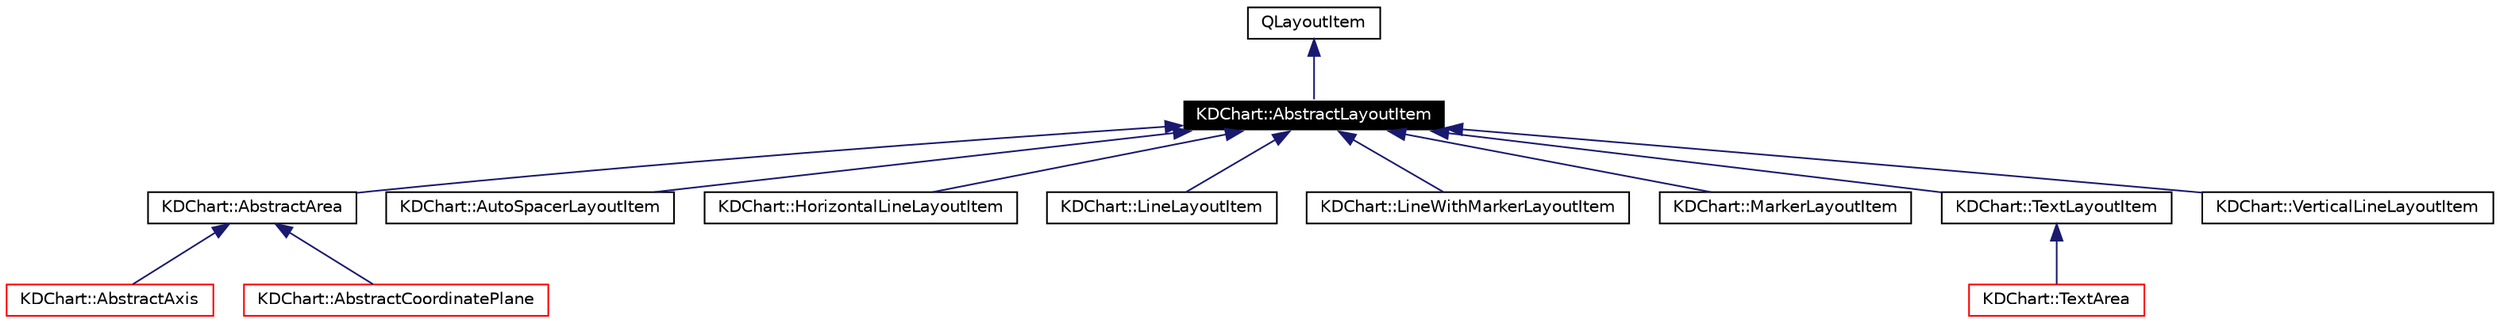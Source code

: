 digraph G
{
  edge [fontname="Helvetica",fontsize=10,labelfontname="Helvetica",labelfontsize=10];
  node [fontname="Helvetica",fontsize=10,shape=record];
  Node187 [label="KDChart::AbstractLayoutItem",height=0.2,width=0.4,color="white", fillcolor="black", style="filled" fontcolor="white"];
  Node188 -> Node187 [dir=back,color="midnightblue",fontsize=10,style="solid",fontname="Helvetica"];
  Node188 [label="QLayoutItem",height=0.2,width=0.4,color="black",URL="$class_q_layout_item.html"];
  Node187 -> Node189 [dir=back,color="midnightblue",fontsize=10,style="solid",fontname="Helvetica"];
  Node189 [label="KDChart::AbstractArea",height=0.2,width=0.4,color="black",URL="$class_k_d_chart_1_1_abstract_area.html"];
  Node189 -> Node190 [dir=back,color="midnightblue",fontsize=10,style="solid",fontname="Helvetica"];
  Node190 [label="KDChart::AbstractAxis",height=0.2,width=0.4,color="red",URL="$class_k_d_chart_1_1_abstract_axis.html"];
  Node189 -> Node192 [dir=back,color="midnightblue",fontsize=10,style="solid",fontname="Helvetica"];
  Node192 [label="KDChart::AbstractCoordinatePlane",height=0.2,width=0.4,color="red",URL="$class_k_d_chart_1_1_abstract_coordinate_plane.html"];
  Node187 -> Node195 [dir=back,color="midnightblue",fontsize=10,style="solid",fontname="Helvetica"];
  Node195 [label="KDChart::AutoSpacerLayoutItem",height=0.2,width=0.4,color="black",URL="$class_k_d_chart_1_1_auto_spacer_layout_item.html"];
  Node187 -> Node196 [dir=back,color="midnightblue",fontsize=10,style="solid",fontname="Helvetica"];
  Node196 [label="KDChart::HorizontalLineLayoutItem",height=0.2,width=0.4,color="black",URL="$class_k_d_chart_1_1_horizontal_line_layout_item.html"];
  Node187 -> Node197 [dir=back,color="midnightblue",fontsize=10,style="solid",fontname="Helvetica"];
  Node197 [label="KDChart::LineLayoutItem",height=0.2,width=0.4,color="black",URL="$class_k_d_chart_1_1_line_layout_item.html"];
  Node187 -> Node198 [dir=back,color="midnightblue",fontsize=10,style="solid",fontname="Helvetica"];
  Node198 [label="KDChart::LineWithMarkerLayoutItem",height=0.2,width=0.4,color="black",URL="$class_k_d_chart_1_1_line_with_marker_layout_item.html"];
  Node187 -> Node199 [dir=back,color="midnightblue",fontsize=10,style="solid",fontname="Helvetica"];
  Node199 [label="KDChart::MarkerLayoutItem",height=0.2,width=0.4,color="black",URL="$class_k_d_chart_1_1_marker_layout_item.html"];
  Node187 -> Node200 [dir=back,color="midnightblue",fontsize=10,style="solid",fontname="Helvetica"];
  Node200 [label="KDChart::TextLayoutItem",height=0.2,width=0.4,color="black",URL="$class_k_d_chart_1_1_text_layout_item.html"];
  Node200 -> Node201 [dir=back,color="midnightblue",fontsize=10,style="solid",fontname="Helvetica"];
  Node201 [label="KDChart::TextArea",height=0.2,width=0.4,color="red",URL="$class_k_d_chart_1_1_text_area.html"];
  Node187 -> Node203 [dir=back,color="midnightblue",fontsize=10,style="solid",fontname="Helvetica"];
  Node203 [label="KDChart::VerticalLineLayoutItem",height=0.2,width=0.4,color="black",URL="$class_k_d_chart_1_1_vertical_line_layout_item.html"];
}
